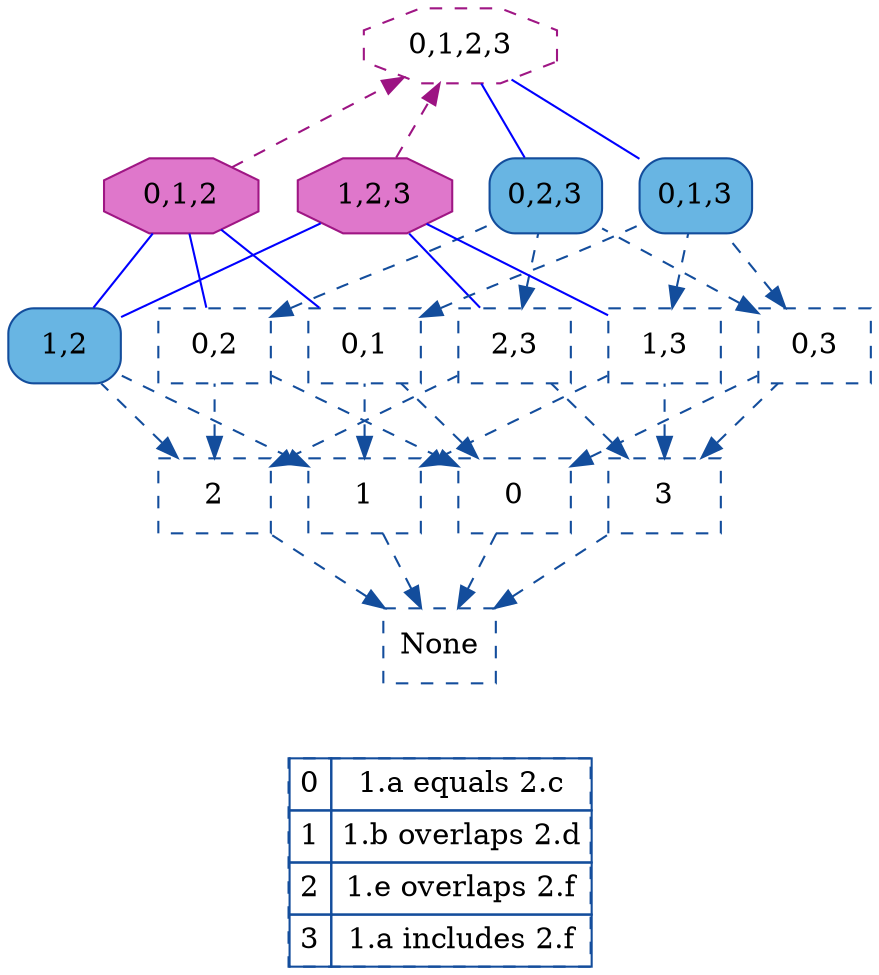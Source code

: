 digraph{
rankdir=BT
node[shape=octagon color="#9f1684" fillcolor="#df77cb" style=filled]
"0,1,2"
"1,2,3"
node[shape=octagon color="#9f1684" fillcolor="#df77cb" style=dashed]
"0,1,2,3"
node[shape=box color="#134d9c" fillcolor="#68b5e3" style="rounded,filled"]
"0,2,3"
"0,1,3"
"1,2"
node[shape=box color="#134d9c" style=dashed]
"3"
"0"
"None"
"2,3"
"0,2"
"1"
"1,3"
"2"
"0,3"
"0,1"
"None" -> "0" [dir=back color="#134d9c" style=dashed]
"None" -> "1" [dir=back color="#134d9c" style=dashed]
"None" -> "2" [dir=back color="#134d9c" style=dashed]
"None" -> "3" [dir=back color="#134d9c" style=dashed]
"0" -> "0,1" [dir=back color="#134d9c" style=dashed]
"0" -> "0,2" [dir=back color="#134d9c" style=dashed]
"0" -> "0,3" [dir=back color="#134d9c" style=dashed]
"1" -> "0,1" [dir=back color="#134d9c" style=dashed]
"1" -> "1,2" [dir=back color="#134d9c" style=dashed]
"1" -> "1,3" [dir=back color="#134d9c" style=dashed]
"0,1" -> "0,1,2" [arrowhead=none color="#0000FF" style=filled]
"0,1" -> "0,1,3" [dir=back color="#134d9c" style=dashed]
"2" -> "0,2" [dir=back color="#134d9c" style=dashed]
"2" -> "1,2" [dir=back color="#134d9c" style=dashed]
"2" -> "2,3" [dir=back color="#134d9c" style=dashed]
"0,2" -> "0,1,2" [arrowhead=none color="#0000FF" style=filled]
"0,2" -> "0,2,3" [dir=back color="#134d9c" style=dashed]
"1,2" -> "0,1,2" [arrowhead=none color="#0000FF" style=filled]
"1,2" -> "1,2,3" [arrowhead=none color="#0000FF" style=filled]
"0,1,2" -> "0,1,2,3" [color="#9c1382" style=dashed]
"3" -> "0,3" [dir=back color="#134d9c" style=dashed]
"3" -> "1,3" [dir=back color="#134d9c" style=dashed]
"3" -> "2,3" [dir=back color="#134d9c" style=dashed]
"0,3" -> "0,1,3" [dir=back color="#134d9c" style=dashed]
"0,3" -> "0,2,3" [dir=back color="#134d9c" style=dashed]
"1,3" -> "0,1,3" [dir=back color="#134d9c" style=dashed]
"1,3" -> "1,2,3" [arrowhead=none color="#0000FF" style=filled]
"0,1,3" -> "0,1,2,3" [arrowhead=none color="#0000FF" style=filled]
"2,3" -> "0,2,3" [dir=back color="#134d9c" style=dashed]
"2,3" -> "1,2,3" [arrowhead=none color="#0000FF" style=filled]
"0,2,3" -> "0,1,2,3" [arrowhead=none color="#0000FF" style=filled]
"1,2,3" -> "0,1,2,3" [color="#9c1382" style=dashed]
node[shape=box] 
{rank=top Legend [fillcolor= white margin=0 label=< 
 <TABLE BORDER="0" CELLBORDER="1" CELLSPACING="0"                     CELLPADDING="4"> 
<TR> 
 <TD>0</TD> 
 <TD>1.a equals 2.c</TD> 
 </TR> 
<TR> 
 <TD>1</TD> 
 <TD>1.b overlaps 2.d</TD> 
 </TR> 
<TR> 
 <TD>2</TD> 
 <TD>1.e overlaps 2.f</TD> 
 </TR> 
<TR> 
 <TD>3</TD> 
 <TD>1.a includes 2.f</TD> 
 </TR> 
</TABLE> 
 >] } 
Legend -> "None" [style=invis]
}